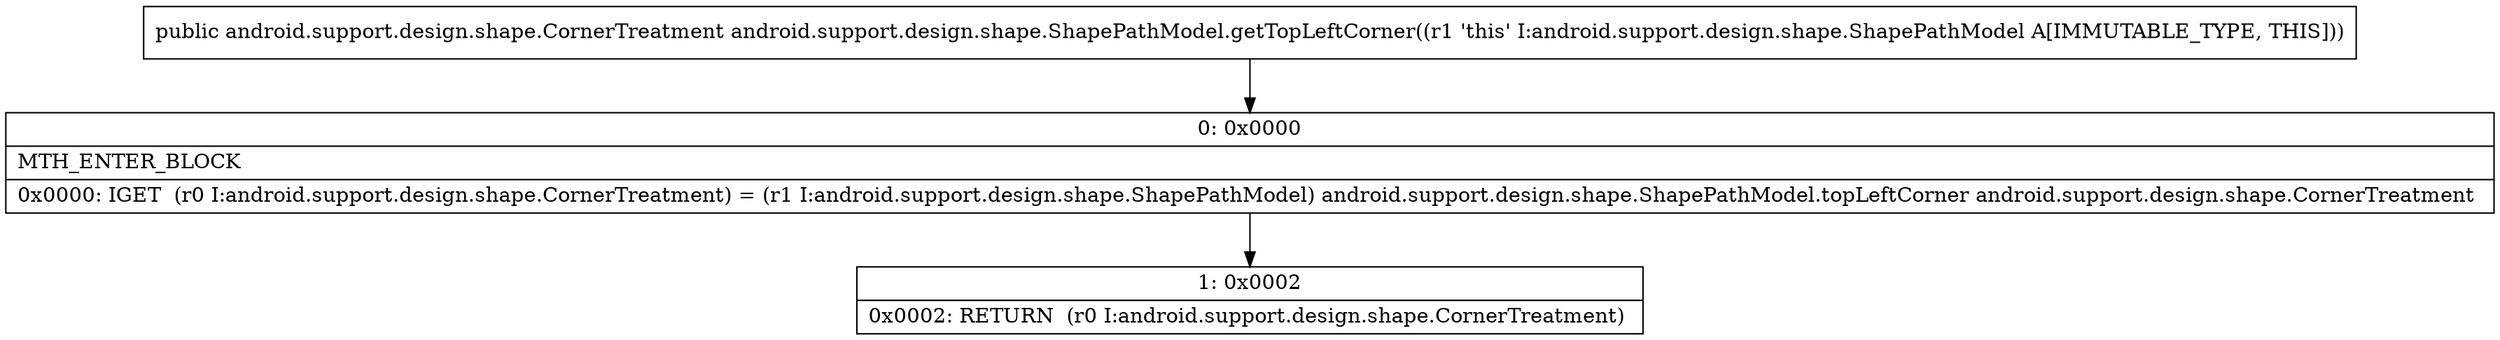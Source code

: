 digraph "CFG forandroid.support.design.shape.ShapePathModel.getTopLeftCorner()Landroid\/support\/design\/shape\/CornerTreatment;" {
Node_0 [shape=record,label="{0\:\ 0x0000|MTH_ENTER_BLOCK\l|0x0000: IGET  (r0 I:android.support.design.shape.CornerTreatment) = (r1 I:android.support.design.shape.ShapePathModel) android.support.design.shape.ShapePathModel.topLeftCorner android.support.design.shape.CornerTreatment \l}"];
Node_1 [shape=record,label="{1\:\ 0x0002|0x0002: RETURN  (r0 I:android.support.design.shape.CornerTreatment) \l}"];
MethodNode[shape=record,label="{public android.support.design.shape.CornerTreatment android.support.design.shape.ShapePathModel.getTopLeftCorner((r1 'this' I:android.support.design.shape.ShapePathModel A[IMMUTABLE_TYPE, THIS])) }"];
MethodNode -> Node_0;
Node_0 -> Node_1;
}

